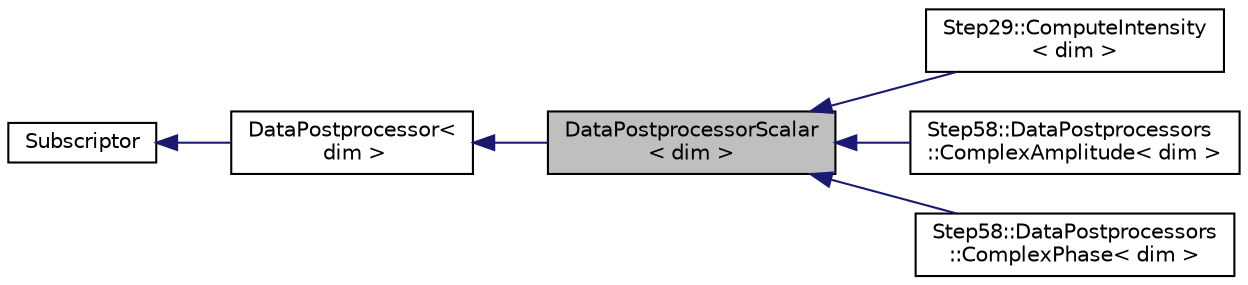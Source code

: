 digraph "DataPostprocessorScalar&lt; dim &gt;"
{
 // LATEX_PDF_SIZE
  edge [fontname="Helvetica",fontsize="10",labelfontname="Helvetica",labelfontsize="10"];
  node [fontname="Helvetica",fontsize="10",shape=record];
  rankdir="LR";
  Node1 [label="DataPostprocessorScalar\l\< dim \>",height=0.2,width=0.4,color="black", fillcolor="grey75", style="filled", fontcolor="black",tooltip=" "];
  Node2 -> Node1 [dir="back",color="midnightblue",fontsize="10",style="solid",fontname="Helvetica"];
  Node2 [label="DataPostprocessor\<\l dim \>",height=0.2,width=0.4,color="black", fillcolor="white", style="filled",URL="$classDataPostprocessor.html",tooltip=" "];
  Node3 -> Node2 [dir="back",color="midnightblue",fontsize="10",style="solid",fontname="Helvetica"];
  Node3 [label="Subscriptor",height=0.2,width=0.4,color="black", fillcolor="white", style="filled",URL="$classSubscriptor.html",tooltip=" "];
  Node1 -> Node4 [dir="back",color="midnightblue",fontsize="10",style="solid",fontname="Helvetica"];
  Node4 [label="Step29::ComputeIntensity\l\< dim \>",height=0.2,width=0.4,color="black", fillcolor="white", style="filled",URL="$classStep29_1_1ComputeIntensity.html",tooltip=" "];
  Node1 -> Node5 [dir="back",color="midnightblue",fontsize="10",style="solid",fontname="Helvetica"];
  Node5 [label="Step58::DataPostprocessors\l::ComplexAmplitude\< dim \>",height=0.2,width=0.4,color="black", fillcolor="white", style="filled",URL="$classStep58_1_1DataPostprocessors_1_1ComplexAmplitude.html",tooltip=" "];
  Node1 -> Node6 [dir="back",color="midnightblue",fontsize="10",style="solid",fontname="Helvetica"];
  Node6 [label="Step58::DataPostprocessors\l::ComplexPhase\< dim \>",height=0.2,width=0.4,color="black", fillcolor="white", style="filled",URL="$classStep58_1_1DataPostprocessors_1_1ComplexPhase.html",tooltip=" "];
}
